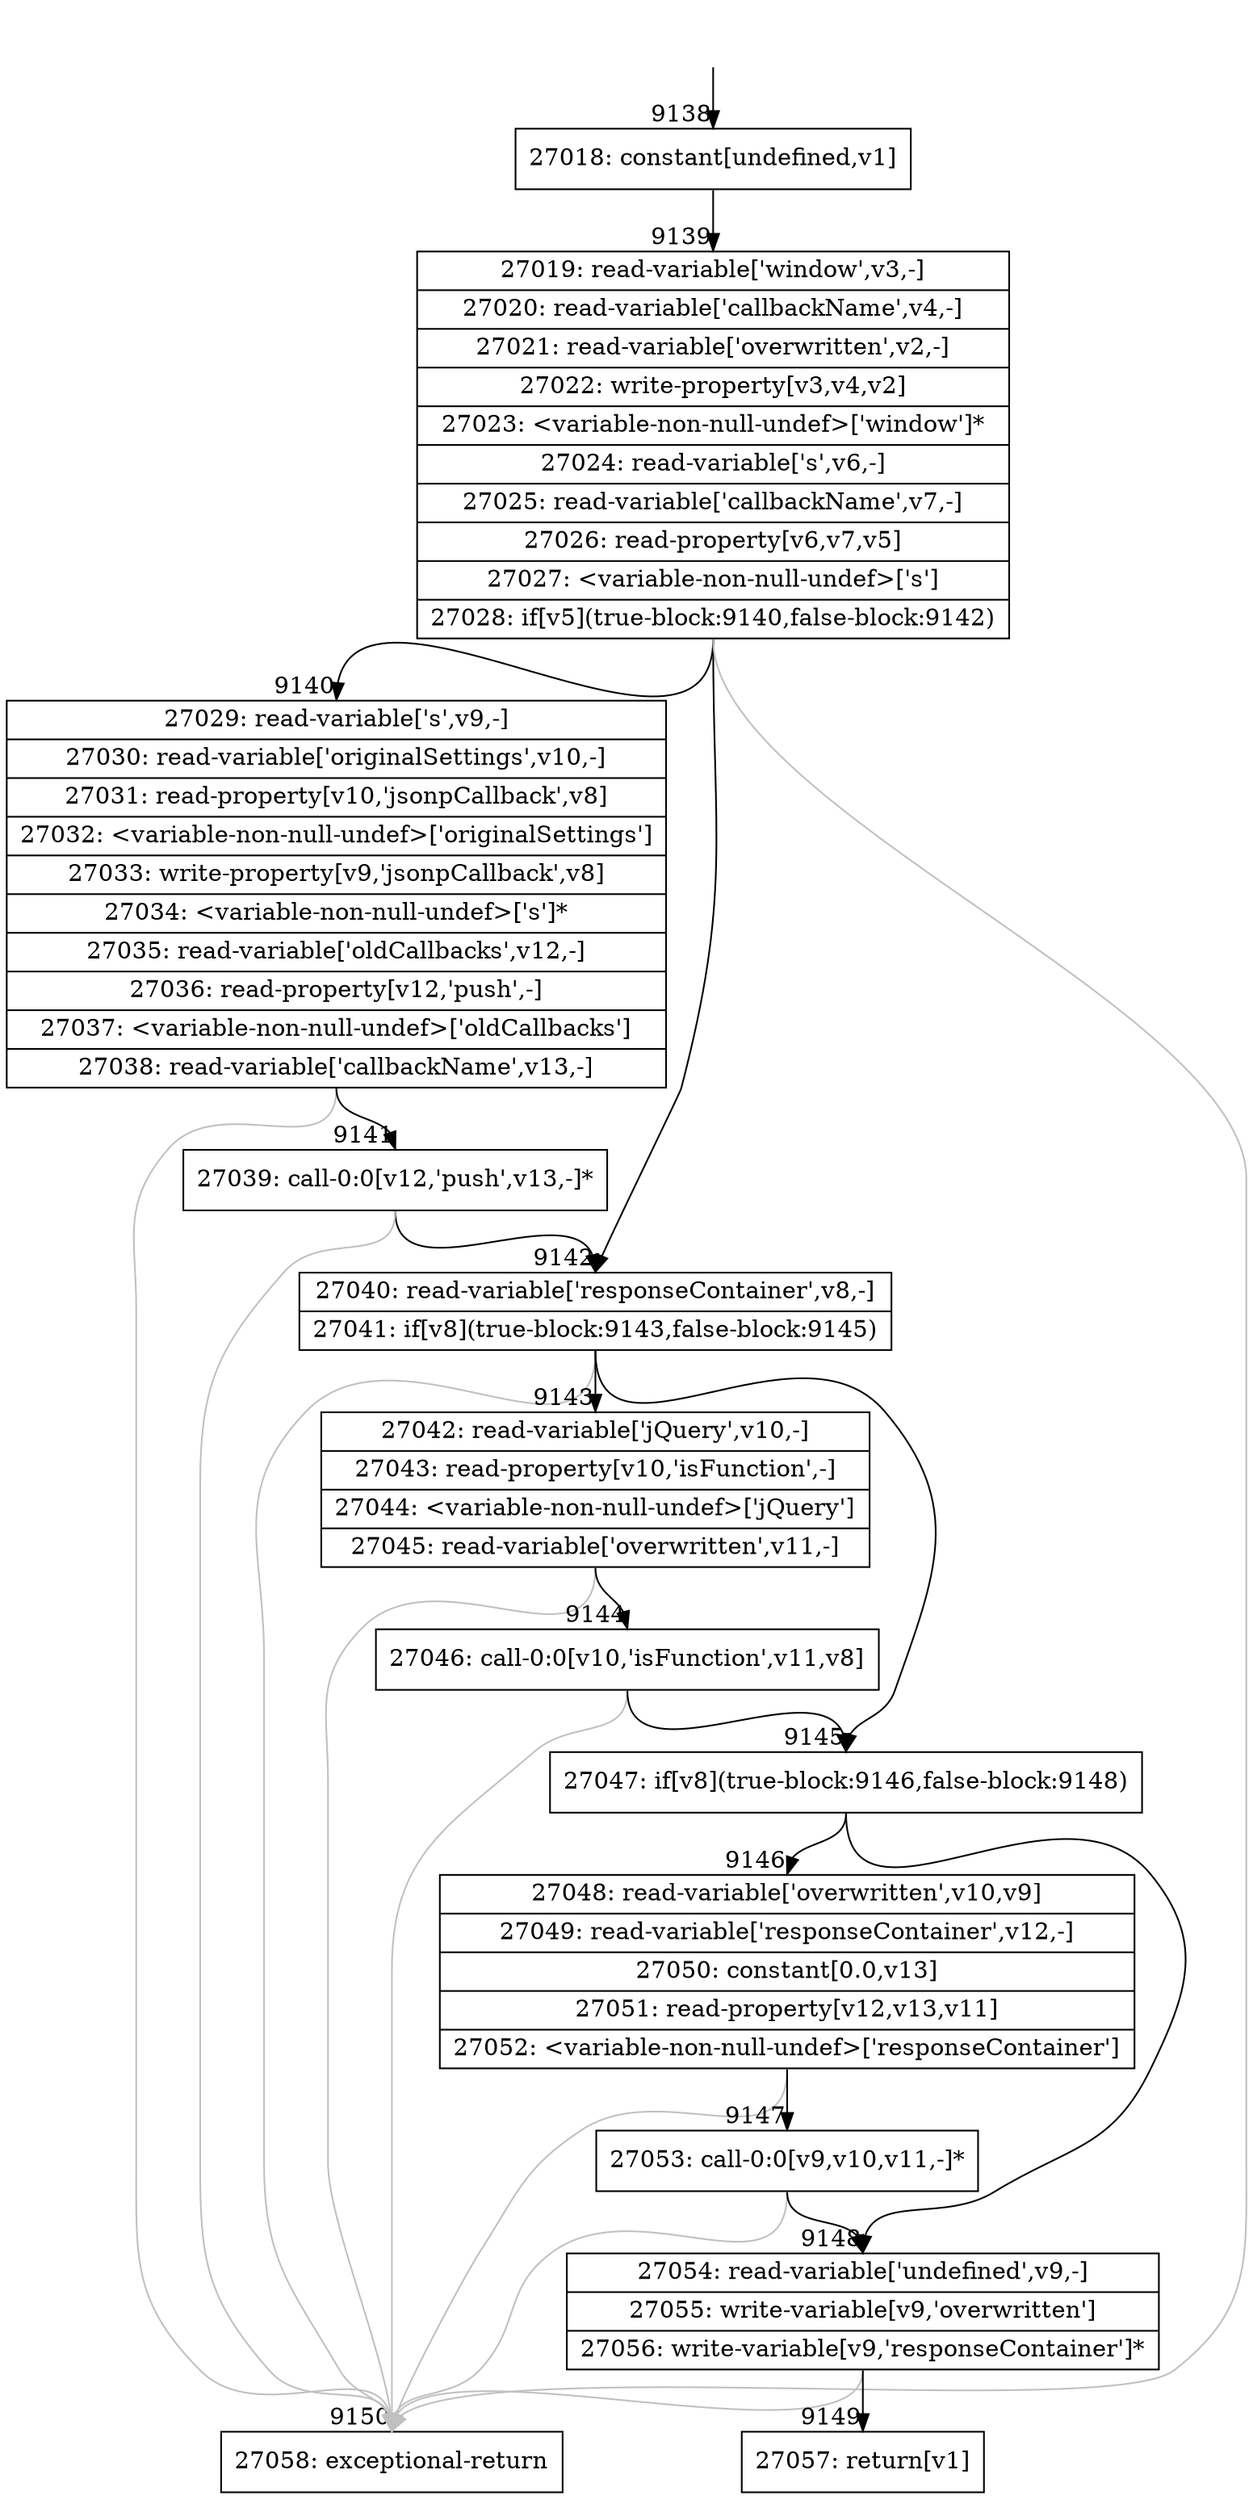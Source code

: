 digraph {
rankdir="TD"
BB_entry569[shape=none,label=""];
BB_entry569 -> BB9138 [tailport=s, headport=n, headlabel="    9138"]
BB9138 [shape=record label="{27018: constant[undefined,v1]}" ] 
BB9138 -> BB9139 [tailport=s, headport=n, headlabel="      9139"]
BB9139 [shape=record label="{27019: read-variable['window',v3,-]|27020: read-variable['callbackName',v4,-]|27021: read-variable['overwritten',v2,-]|27022: write-property[v3,v4,v2]|27023: \<variable-non-null-undef\>['window']*|27024: read-variable['s',v6,-]|27025: read-variable['callbackName',v7,-]|27026: read-property[v6,v7,v5]|27027: \<variable-non-null-undef\>['s']|27028: if[v5](true-block:9140,false-block:9142)}" ] 
BB9139 -> BB9140 [tailport=s, headport=n, headlabel="      9140"]
BB9139 -> BB9142 [tailport=s, headport=n, headlabel="      9142"]
BB9139 -> BB9150 [tailport=s, headport=n, color=gray, headlabel="      9150"]
BB9140 [shape=record label="{27029: read-variable['s',v9,-]|27030: read-variable['originalSettings',v10,-]|27031: read-property[v10,'jsonpCallback',v8]|27032: \<variable-non-null-undef\>['originalSettings']|27033: write-property[v9,'jsonpCallback',v8]|27034: \<variable-non-null-undef\>['s']*|27035: read-variable['oldCallbacks',v12,-]|27036: read-property[v12,'push',-]|27037: \<variable-non-null-undef\>['oldCallbacks']|27038: read-variable['callbackName',v13,-]}" ] 
BB9140 -> BB9141 [tailport=s, headport=n, headlabel="      9141"]
BB9140 -> BB9150 [tailport=s, headport=n, color=gray]
BB9141 [shape=record label="{27039: call-0:0[v12,'push',v13,-]*}" ] 
BB9141 -> BB9142 [tailport=s, headport=n]
BB9141 -> BB9150 [tailport=s, headport=n, color=gray]
BB9142 [shape=record label="{27040: read-variable['responseContainer',v8,-]|27041: if[v8](true-block:9143,false-block:9145)}" ] 
BB9142 -> BB9145 [tailport=s, headport=n, headlabel="      9145"]
BB9142 -> BB9143 [tailport=s, headport=n, headlabel="      9143"]
BB9142 -> BB9150 [tailport=s, headport=n, color=gray]
BB9143 [shape=record label="{27042: read-variable['jQuery',v10,-]|27043: read-property[v10,'isFunction',-]|27044: \<variable-non-null-undef\>['jQuery']|27045: read-variable['overwritten',v11,-]}" ] 
BB9143 -> BB9144 [tailport=s, headport=n, headlabel="      9144"]
BB9143 -> BB9150 [tailport=s, headport=n, color=gray]
BB9144 [shape=record label="{27046: call-0:0[v10,'isFunction',v11,v8]}" ] 
BB9144 -> BB9145 [tailport=s, headport=n]
BB9144 -> BB9150 [tailport=s, headport=n, color=gray]
BB9145 [shape=record label="{27047: if[v8](true-block:9146,false-block:9148)}" ] 
BB9145 -> BB9146 [tailport=s, headport=n, headlabel="      9146"]
BB9145 -> BB9148 [tailport=s, headport=n, headlabel="      9148"]
BB9146 [shape=record label="{27048: read-variable['overwritten',v10,v9]|27049: read-variable['responseContainer',v12,-]|27050: constant[0.0,v13]|27051: read-property[v12,v13,v11]|27052: \<variable-non-null-undef\>['responseContainer']}" ] 
BB9146 -> BB9147 [tailport=s, headport=n, headlabel="      9147"]
BB9146 -> BB9150 [tailport=s, headport=n, color=gray]
BB9147 [shape=record label="{27053: call-0:0[v9,v10,v11,-]*}" ] 
BB9147 -> BB9148 [tailport=s, headport=n]
BB9147 -> BB9150 [tailport=s, headport=n, color=gray]
BB9148 [shape=record label="{27054: read-variable['undefined',v9,-]|27055: write-variable[v9,'overwritten']|27056: write-variable[v9,'responseContainer']*}" ] 
BB9148 -> BB9149 [tailport=s, headport=n, headlabel="      9149"]
BB9148 -> BB9150 [tailport=s, headport=n, color=gray]
BB9149 [shape=record label="{27057: return[v1]}" ] 
BB9150 [shape=record label="{27058: exceptional-return}" ] 
}
